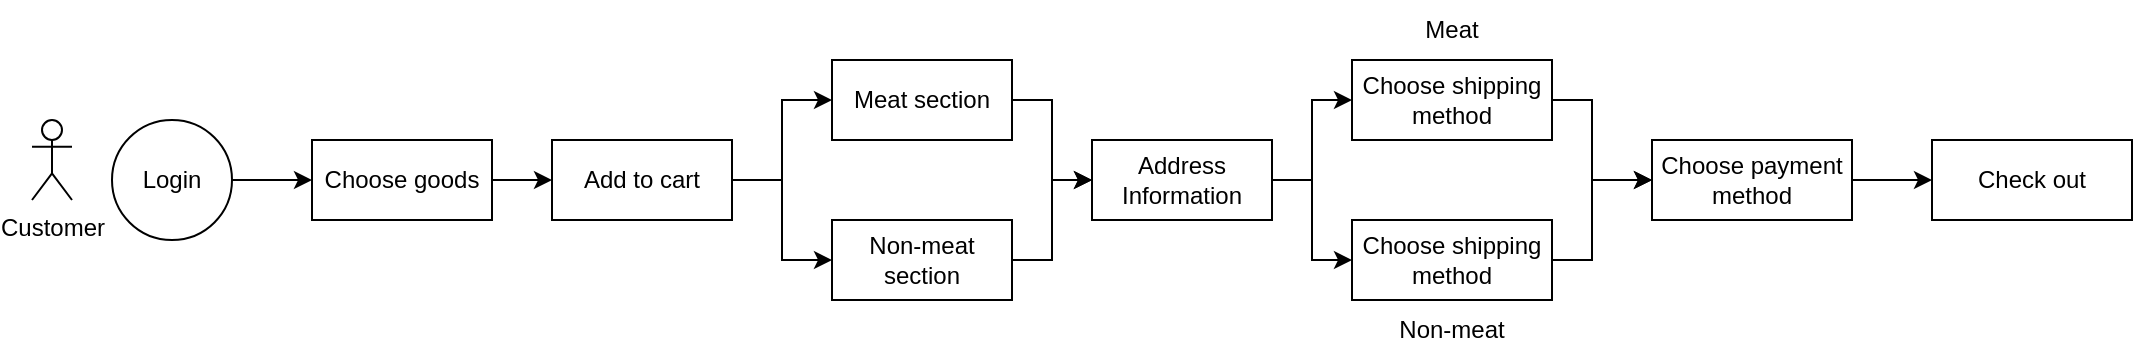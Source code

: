 <mxfile version="15.5.8" type="device"><diagram id="4Gn5zMjzrpsPRy3H3FKm" name="Page-1"><mxGraphModel dx="813" dy="374" grid="1" gridSize="10" guides="1" tooltips="1" connect="1" arrows="1" fold="1" page="1" pageScale="1" pageWidth="850" pageHeight="1100" math="0" shadow="0"><root><mxCell id="0"/><mxCell id="1" parent="0"/><mxCell id="TXhlqpt8dFpAioLYCMgH-1" value="Customer" style="shape=umlActor;verticalLabelPosition=bottom;verticalAlign=top;html=1;outlineConnect=0;" vertex="1" parent="1"><mxGeometry x="30" y="110" width="20" height="40" as="geometry"/></mxCell><mxCell id="TXhlqpt8dFpAioLYCMgH-4" value="" style="edgeStyle=orthogonalEdgeStyle;rounded=0;orthogonalLoop=1;jettySize=auto;html=1;" edge="1" parent="1" source="TXhlqpt8dFpAioLYCMgH-2" target="TXhlqpt8dFpAioLYCMgH-3"><mxGeometry relative="1" as="geometry"/></mxCell><mxCell id="TXhlqpt8dFpAioLYCMgH-2" value="Login" style="ellipse;whiteSpace=wrap;html=1;aspect=fixed;" vertex="1" parent="1"><mxGeometry x="70" y="110" width="60" height="60" as="geometry"/></mxCell><mxCell id="TXhlqpt8dFpAioLYCMgH-6" value="" style="edgeStyle=orthogonalEdgeStyle;rounded=0;orthogonalLoop=1;jettySize=auto;html=1;" edge="1" parent="1" source="TXhlqpt8dFpAioLYCMgH-3" target="TXhlqpt8dFpAioLYCMgH-5"><mxGeometry relative="1" as="geometry"/></mxCell><mxCell id="TXhlqpt8dFpAioLYCMgH-3" value="Choose goods" style="whiteSpace=wrap;html=1;" vertex="1" parent="1"><mxGeometry x="170" y="120" width="90" height="40" as="geometry"/></mxCell><mxCell id="TXhlqpt8dFpAioLYCMgH-8" value="" style="edgeStyle=orthogonalEdgeStyle;rounded=0;orthogonalLoop=1;jettySize=auto;html=1;" edge="1" parent="1" source="TXhlqpt8dFpAioLYCMgH-5" target="TXhlqpt8dFpAioLYCMgH-7"><mxGeometry relative="1" as="geometry"/></mxCell><mxCell id="TXhlqpt8dFpAioLYCMgH-10" value="" style="edgeStyle=orthogonalEdgeStyle;rounded=0;orthogonalLoop=1;jettySize=auto;html=1;" edge="1" parent="1" source="TXhlqpt8dFpAioLYCMgH-5" target="TXhlqpt8dFpAioLYCMgH-9"><mxGeometry relative="1" as="geometry"/></mxCell><mxCell id="TXhlqpt8dFpAioLYCMgH-5" value="Add to cart" style="whiteSpace=wrap;html=1;" vertex="1" parent="1"><mxGeometry x="290" y="120" width="90" height="40" as="geometry"/></mxCell><mxCell id="TXhlqpt8dFpAioLYCMgH-12" value="" style="edgeStyle=orthogonalEdgeStyle;rounded=0;orthogonalLoop=1;jettySize=auto;html=1;" edge="1" parent="1" source="TXhlqpt8dFpAioLYCMgH-7" target="TXhlqpt8dFpAioLYCMgH-11"><mxGeometry relative="1" as="geometry"/></mxCell><mxCell id="TXhlqpt8dFpAioLYCMgH-7" value="Meat section" style="whiteSpace=wrap;html=1;" vertex="1" parent="1"><mxGeometry x="430" y="80" width="90" height="40" as="geometry"/></mxCell><mxCell id="TXhlqpt8dFpAioLYCMgH-13" style="edgeStyle=orthogonalEdgeStyle;rounded=0;orthogonalLoop=1;jettySize=auto;html=1;entryX=0;entryY=0.5;entryDx=0;entryDy=0;" edge="1" parent="1" source="TXhlqpt8dFpAioLYCMgH-9" target="TXhlqpt8dFpAioLYCMgH-11"><mxGeometry relative="1" as="geometry"/></mxCell><mxCell id="TXhlqpt8dFpAioLYCMgH-9" value="Non-meat section" style="whiteSpace=wrap;html=1;" vertex="1" parent="1"><mxGeometry x="430" y="160" width="90" height="40" as="geometry"/></mxCell><mxCell id="TXhlqpt8dFpAioLYCMgH-15" value="" style="edgeStyle=orthogonalEdgeStyle;rounded=0;orthogonalLoop=1;jettySize=auto;html=1;" edge="1" parent="1" source="TXhlqpt8dFpAioLYCMgH-11" target="TXhlqpt8dFpAioLYCMgH-14"><mxGeometry relative="1" as="geometry"/></mxCell><mxCell id="TXhlqpt8dFpAioLYCMgH-17" style="edgeStyle=orthogonalEdgeStyle;rounded=0;orthogonalLoop=1;jettySize=auto;html=1;exitX=1;exitY=0.5;exitDx=0;exitDy=0;entryX=0;entryY=0.5;entryDx=0;entryDy=0;" edge="1" parent="1" source="TXhlqpt8dFpAioLYCMgH-11" target="TXhlqpt8dFpAioLYCMgH-16"><mxGeometry relative="1" as="geometry"/></mxCell><mxCell id="TXhlqpt8dFpAioLYCMgH-11" value="Address Information" style="whiteSpace=wrap;html=1;" vertex="1" parent="1"><mxGeometry x="560" y="120" width="90" height="40" as="geometry"/></mxCell><mxCell id="TXhlqpt8dFpAioLYCMgH-22" value="" style="edgeStyle=orthogonalEdgeStyle;rounded=0;orthogonalLoop=1;jettySize=auto;html=1;" edge="1" parent="1" source="TXhlqpt8dFpAioLYCMgH-14" target="TXhlqpt8dFpAioLYCMgH-21"><mxGeometry relative="1" as="geometry"><Array as="points"><mxPoint x="810" y="100"/><mxPoint x="810" y="140"/></Array></mxGeometry></mxCell><mxCell id="TXhlqpt8dFpAioLYCMgH-14" value="Choose shipping method" style="whiteSpace=wrap;html=1;" vertex="1" parent="1"><mxGeometry x="690" y="80" width="100" height="40" as="geometry"/></mxCell><mxCell id="TXhlqpt8dFpAioLYCMgH-23" style="edgeStyle=orthogonalEdgeStyle;rounded=0;orthogonalLoop=1;jettySize=auto;html=1;exitX=1;exitY=0.5;exitDx=0;exitDy=0;entryX=0;entryY=0.5;entryDx=0;entryDy=0;" edge="1" parent="1" source="TXhlqpt8dFpAioLYCMgH-16" target="TXhlqpt8dFpAioLYCMgH-21"><mxGeometry relative="1" as="geometry"><Array as="points"><mxPoint x="810" y="180"/><mxPoint x="810" y="140"/></Array></mxGeometry></mxCell><mxCell id="TXhlqpt8dFpAioLYCMgH-16" value="Choose shipping method" style="whiteSpace=wrap;html=1;" vertex="1" parent="1"><mxGeometry x="690" y="160" width="100" height="40" as="geometry"/></mxCell><mxCell id="TXhlqpt8dFpAioLYCMgH-18" value="Meat" style="text;html=1;strokeColor=none;fillColor=none;align=center;verticalAlign=middle;whiteSpace=wrap;rounded=0;" vertex="1" parent="1"><mxGeometry x="710" y="50" width="60" height="30" as="geometry"/></mxCell><mxCell id="TXhlqpt8dFpAioLYCMgH-19" value="Non-meat" style="text;html=1;strokeColor=none;fillColor=none;align=center;verticalAlign=middle;whiteSpace=wrap;rounded=0;" vertex="1" parent="1"><mxGeometry x="710" y="200" width="60" height="30" as="geometry"/></mxCell><mxCell id="TXhlqpt8dFpAioLYCMgH-25" value="" style="edgeStyle=orthogonalEdgeStyle;rounded=0;orthogonalLoop=1;jettySize=auto;html=1;" edge="1" parent="1" source="TXhlqpt8dFpAioLYCMgH-21" target="TXhlqpt8dFpAioLYCMgH-24"><mxGeometry relative="1" as="geometry"/></mxCell><mxCell id="TXhlqpt8dFpAioLYCMgH-21" value="Choose payment method" style="whiteSpace=wrap;html=1;" vertex="1" parent="1"><mxGeometry x="840" y="120" width="100" height="40" as="geometry"/></mxCell><mxCell id="TXhlqpt8dFpAioLYCMgH-24" value="Check out" style="whiteSpace=wrap;html=1;" vertex="1" parent="1"><mxGeometry x="980" y="120" width="100" height="40" as="geometry"/></mxCell></root></mxGraphModel></diagram></mxfile>